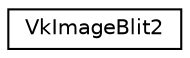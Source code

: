 digraph "Graphical Class Hierarchy"
{
 // LATEX_PDF_SIZE
  edge [fontname="Helvetica",fontsize="10",labelfontname="Helvetica",labelfontsize="10"];
  node [fontname="Helvetica",fontsize="10",shape=record];
  rankdir="LR";
  Node0 [label="VkImageBlit2",height=0.2,width=0.4,color="black", fillcolor="white", style="filled",URL="$structVkImageBlit2.html",tooltip=" "];
}
